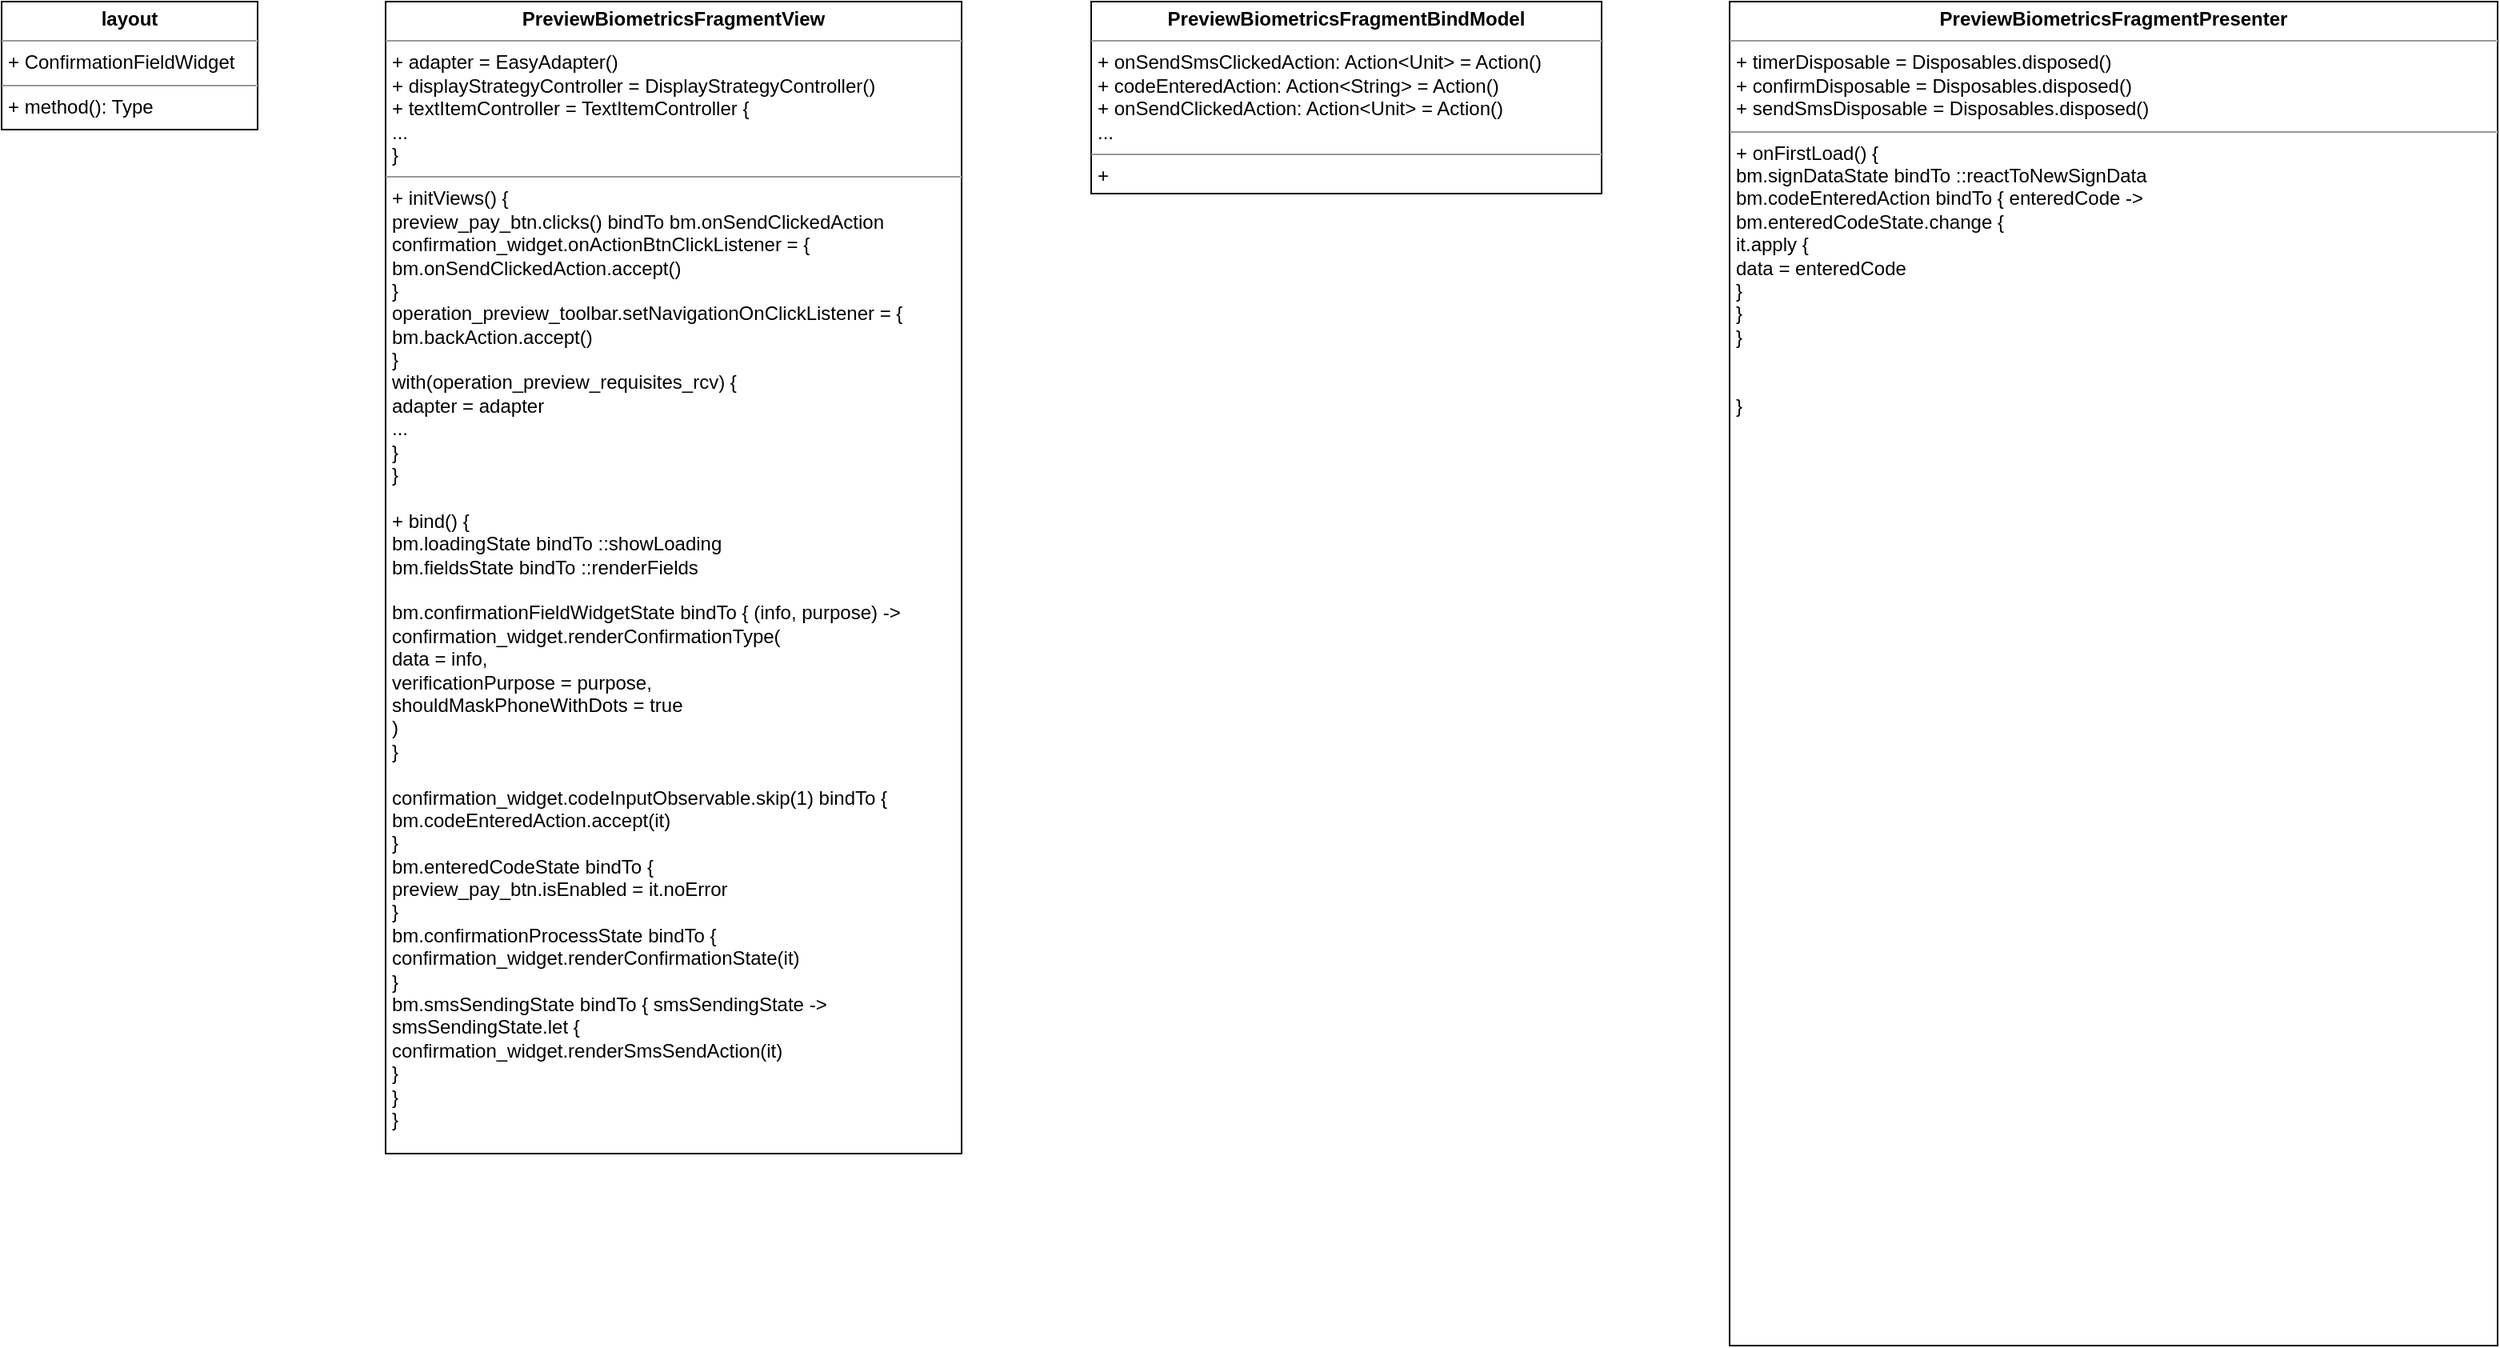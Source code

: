 <mxfile version="17.4.0" type="github">
  <diagram id="F2cIXI0qztmpp3JYABv5" name="Page-1">
    <mxGraphModel dx="1113" dy="753" grid="1" gridSize="10" guides="1" tooltips="1" connect="1" arrows="1" fold="1" page="1" pageScale="1" pageWidth="827" pageHeight="1169" math="0" shadow="0">
      <root>
        <mxCell id="0" />
        <mxCell id="1" parent="0" />
        <mxCell id="ljfZ4cZ_r5Jr-hCkHj5f-1" value="&lt;p style=&quot;margin: 0px ; margin-top: 4px ; text-align: center&quot;&gt;&lt;b&gt;PreviewBiometricsFragmentView&lt;br&gt;&lt;/b&gt;&lt;/p&gt;&lt;hr size=&quot;1&quot;&gt;&lt;p style=&quot;margin: 0px ; margin-left: 4px&quot;&gt;+ adapter = EasyAdapter()&lt;/p&gt;&lt;p style=&quot;margin: 0px ; margin-left: 4px&quot;&gt;+ displayStrategyController = DisplayStrategyController()&lt;/p&gt;&lt;p style=&quot;margin: 0px ; margin-left: 4px&quot;&gt;+ textItemController = TextItemController {&lt;/p&gt;&lt;p style=&quot;margin: 0px ; margin-left: 4px&quot;&gt;...&lt;br&gt;&lt;/p&gt;&lt;p style=&quot;margin: 0px ; margin-left: 4px&quot;&gt;}&lt;br&gt;&lt;/p&gt;&lt;hr size=&quot;1&quot;&gt;&lt;p style=&quot;margin: 0px ; margin-left: 4px&quot;&gt;+ initViews() {&lt;/p&gt;&lt;p style=&quot;margin: 0px ; margin-left: 4px&quot;&gt;preview_pay_btn.clicks() bindTo bm.onSendClickedAction&lt;/p&gt;&lt;p style=&quot;margin: 0px ; margin-left: 4px&quot;&gt;confirmation_widget.onActionBtnClickListener = {&lt;/p&gt;&lt;p style=&quot;margin: 0px ; margin-left: 4px&quot;&gt;bm.onSendClickedAction.accept()&lt;br&gt;&lt;/p&gt;&lt;p style=&quot;margin: 0px ; margin-left: 4px&quot;&gt;}&lt;/p&gt;&lt;p style=&quot;margin: 0px ; margin-left: 4px&quot;&gt;operation_preview_toolbar.setNavigationOnClickListener = {&lt;/p&gt;&lt;p style=&quot;margin: 0px ; margin-left: 4px&quot;&gt;bm.backAction.accept()&lt;br&gt;&lt;/p&gt;&lt;p style=&quot;margin: 0px ; margin-left: 4px&quot;&gt;}&lt;/p&gt;&lt;p style=&quot;margin: 0px ; margin-left: 4px&quot;&gt;with(operation_preview_requisites_rcv) {&lt;/p&gt;&lt;p style=&quot;margin: 0px ; margin-left: 4px&quot;&gt;adapter = adapter&lt;/p&gt;&lt;p style=&quot;margin: 0px ; margin-left: 4px&quot;&gt;...&lt;br&gt;&lt;/p&gt;&lt;p style=&quot;margin: 0px ; margin-left: 4px&quot;&gt;}&lt;br&gt;&lt;/p&gt;&lt;p style=&quot;margin: 0px ; margin-left: 4px&quot;&gt;}&lt;/p&gt;&lt;p style=&quot;margin: 0px ; margin-left: 4px&quot;&gt;&lt;br&gt;&lt;/p&gt;&lt;p style=&quot;margin: 0px ; margin-left: 4px&quot;&gt;+ bind() {&lt;/p&gt;&lt;p style=&quot;margin: 0px ; margin-left: 4px&quot;&gt;bm.loadingState bindTo ::showLoading&lt;/p&gt;&lt;p style=&quot;margin: 0px ; margin-left: 4px&quot;&gt;bm.fieldsState bindTo ::renderFields&lt;/p&gt;&lt;p style=&quot;margin: 0px ; margin-left: 4px&quot;&gt;&lt;br&gt;&lt;/p&gt;&lt;p style=&quot;margin: 0px ; margin-left: 4px&quot;&gt;bm.confirmationFieldWidgetState bindTo { (info, purpose) -&amp;gt;&lt;/p&gt;&lt;p style=&quot;margin: 0px ; margin-left: 4px&quot;&gt;confirmation_widget.renderConfirmationType(&lt;/p&gt;&lt;p style=&quot;margin: 0px ; margin-left: 4px&quot;&gt;data = info,&lt;/p&gt;&lt;p style=&quot;margin: 0px ; margin-left: 4px&quot;&gt;verificationPurpose = purpose,&lt;/p&gt;&lt;p style=&quot;margin: 0px ; margin-left: 4px&quot;&gt;shouldMaskPhoneWithDots = true&lt;br&gt;&lt;/p&gt;&lt;p style=&quot;margin: 0px ; margin-left: 4px&quot;&gt;)&lt;br&gt;&lt;/p&gt;&lt;p style=&quot;margin: 0px ; margin-left: 4px&quot;&gt;}&lt;/p&gt;&lt;p style=&quot;margin: 0px ; margin-left: 4px&quot;&gt;&lt;br&gt;&lt;/p&gt;&lt;p style=&quot;margin: 0px ; margin-left: 4px&quot;&gt;confirmation_widget.codeInputObservable.skip(1) bindTo {&lt;/p&gt;&lt;p style=&quot;margin: 0px ; margin-left: 4px&quot;&gt;bm.codeEnteredAction.accept(it)&lt;br&gt;&lt;/p&gt;&lt;p style=&quot;margin: 0px ; margin-left: 4px&quot;&gt;}&lt;/p&gt;&lt;p style=&quot;margin: 0px ; margin-left: 4px&quot;&gt;bm.enteredCodeState bindTo {&lt;/p&gt;&lt;p style=&quot;margin: 0px ; margin-left: 4px&quot;&gt;preview_pay_btn.isEnabled = it.noError&lt;br&gt;&lt;/p&gt;&lt;p style=&quot;margin: 0px ; margin-left: 4px&quot;&gt;}&lt;/p&gt;&lt;p style=&quot;margin: 0px ; margin-left: 4px&quot;&gt;bm.confirmationProcessState bindTo {&lt;/p&gt;&lt;p style=&quot;margin: 0px ; margin-left: 4px&quot;&gt;confirmation_widget.renderConfirmationState(it)&lt;br&gt;&lt;/p&gt;&lt;p style=&quot;margin: 0px ; margin-left: 4px&quot;&gt;}&lt;/p&gt;&lt;p style=&quot;margin: 0px ; margin-left: 4px&quot;&gt;bm.smsSendingState bindTo { smsSendingState -&amp;gt;&lt;/p&gt;&lt;p style=&quot;margin: 0px ; margin-left: 4px&quot;&gt;smsSendingState.let {&lt;/p&gt;&lt;p style=&quot;margin: 0px ; margin-left: 4px&quot;&gt;confirmation_widget.renderSmsSendAction(it)&lt;br&gt;&lt;/p&gt;&lt;p style=&quot;margin: 0px ; margin-left: 4px&quot;&gt;}&lt;br&gt;&lt;/p&gt;&lt;p style=&quot;margin: 0px ; margin-left: 4px&quot;&gt;}&lt;br&gt;&lt;/p&gt;&lt;p style=&quot;margin: 0px ; margin-left: 4px&quot;&gt;}&lt;br&gt;&lt;/p&gt;" style="verticalAlign=top;align=left;overflow=fill;fontSize=12;fontFamily=Helvetica;html=1;" parent="1" vertex="1">
          <mxGeometry x="320" y="80" width="360" height="720" as="geometry" />
        </mxCell>
        <mxCell id="ljfZ4cZ_r5Jr-hCkHj5f-2" value="&lt;p style=&quot;margin: 0px ; margin-top: 4px ; text-align: center&quot;&gt;&lt;b&gt;PreviewBiometricsFragmentPresenter&lt;br&gt;&lt;/b&gt;&lt;/p&gt;&lt;hr size=&quot;1&quot;&gt;&lt;p style=&quot;margin: 0px ; margin-left: 4px&quot;&gt;+ timerDisposable = Disposables.disposed()&lt;/p&gt;&lt;p style=&quot;margin: 0px ; margin-left: 4px&quot;&gt;+ confirmDisposable = Disposables.disposed()&lt;/p&gt;&lt;p style=&quot;margin: 0px ; margin-left: 4px&quot;&gt;+ sendSmsDisposable = Disposables.disposed()&lt;br&gt;&lt;/p&gt;&lt;hr size=&quot;1&quot;&gt;&lt;p style=&quot;margin: 0px ; margin-left: 4px&quot;&gt;+ onFirstLoad() {&lt;/p&gt;&lt;p style=&quot;margin: 0px ; margin-left: 4px&quot;&gt;bm.signDataState bindTo ::reactToNewSignData&lt;/p&gt;&lt;p style=&quot;margin: 0px ; margin-left: 4px&quot;&gt;bm.codeEnteredAction bindTo { enteredCode -&amp;gt;&lt;/p&gt;&lt;p style=&quot;margin: 0px ; margin-left: 4px&quot;&gt;bm.enteredCodeState.change {&lt;/p&gt;&lt;p style=&quot;margin: 0px ; margin-left: 4px&quot;&gt;it.apply {&lt;/p&gt;&lt;p style=&quot;margin: 0px ; margin-left: 4px&quot;&gt;data = enteredCode&lt;br&gt;&lt;/p&gt;&lt;p style=&quot;margin: 0px ; margin-left: 4px&quot;&gt;}&lt;br&gt;&lt;/p&gt;&lt;p style=&quot;margin: 0px ; margin-left: 4px&quot;&gt;}&lt;br&gt;&lt;/p&gt;&lt;p style=&quot;margin: 0px ; margin-left: 4px&quot;&gt;}&lt;/p&gt;&lt;p style=&quot;margin: 0px ; margin-left: 4px&quot;&gt;&lt;br&gt;&lt;/p&gt;&lt;p style=&quot;margin: 0px ; margin-left: 4px&quot;&gt;&lt;br&gt;&lt;/p&gt;&lt;p style=&quot;margin: 0px ; margin-left: 4px&quot;&gt;}&lt;br&gt;&lt;/p&gt;" style="verticalAlign=top;align=left;overflow=fill;fontSize=12;fontFamily=Helvetica;html=1;" parent="1" vertex="1">
          <mxGeometry x="1160" y="80" width="480" height="840" as="geometry" />
        </mxCell>
        <mxCell id="KR71yvNh6sFwL_0YMKFg-1" value="&lt;p style=&quot;margin: 0px ; margin-top: 4px ; text-align: center&quot;&gt;&lt;b&gt;layout&lt;br&gt;&lt;/b&gt;&lt;/p&gt;&lt;hr size=&quot;1&quot;&gt;&lt;p style=&quot;margin: 0px ; margin-left: 4px&quot;&gt;+ ConfirmationFieldWidget&lt;/p&gt;&lt;hr size=&quot;1&quot;&gt;&lt;p style=&quot;margin: 0px ; margin-left: 4px&quot;&gt;+ method(): Type&lt;/p&gt;" style="verticalAlign=top;align=left;overflow=fill;fontSize=12;fontFamily=Helvetica;html=1;" vertex="1" parent="1">
          <mxGeometry x="80" y="80" width="160" height="80" as="geometry" />
        </mxCell>
        <mxCell id="KR71yvNh6sFwL_0YMKFg-2" value="&lt;p style=&quot;margin: 0px ; margin-top: 4px ; text-align: center&quot;&gt;&lt;b&gt;PreviewBiometricsFragmentBindModel&lt;br&gt;&lt;/b&gt;&lt;/p&gt;&lt;hr size=&quot;1&quot;&gt;&lt;p style=&quot;margin: 0px ; margin-left: 4px&quot;&gt;+ onSendSmsClickedAction: Action&amp;lt;Unit&amp;gt; = Action()&lt;/p&gt;&lt;p style=&quot;margin: 0px ; margin-left: 4px&quot;&gt;+ codeEnteredAction: Action&amp;lt;String&amp;gt; = Action()&lt;/p&gt;&lt;p style=&quot;margin: 0px ; margin-left: 4px&quot;&gt;+ onSendClickedAction: Action&amp;lt;Unit&amp;gt; = Action()&lt;/p&gt;&lt;p style=&quot;margin: 0px ; margin-left: 4px&quot;&gt;...&lt;br&gt;&lt;/p&gt;&lt;hr size=&quot;1&quot;&gt;&lt;p style=&quot;margin: 0px ; margin-left: 4px&quot;&gt;+ &lt;br&gt;&lt;/p&gt;" style="verticalAlign=top;align=left;overflow=fill;fontSize=12;fontFamily=Helvetica;html=1;" vertex="1" parent="1">
          <mxGeometry x="761" y="80" width="319" height="120" as="geometry" />
        </mxCell>
      </root>
    </mxGraphModel>
  </diagram>
</mxfile>
